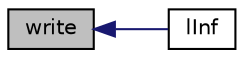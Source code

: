 digraph "write"
{
  bgcolor="transparent";
  edge [fontname="Helvetica",fontsize="10",labelfontname="Helvetica",labelfontsize="10"];
  node [fontname="Helvetica",fontsize="10",shape=record];
  rankdir="LR";
  Node936 [label="write",height=0.2,width=0.4,color="black", fillcolor="grey75", style="filled", fontcolor="black"];
  Node936 -> Node937 [dir="back",color="midnightblue",fontsize="10",style="solid",fontname="Helvetica"];
  Node937 [label="lInf",height=0.2,width=0.4,color="black",URL="$a22861.html#aad497db9d98c2f0b0f2b03dc17a66b93",tooltip="Return the relaxation length-scale. "];
}

